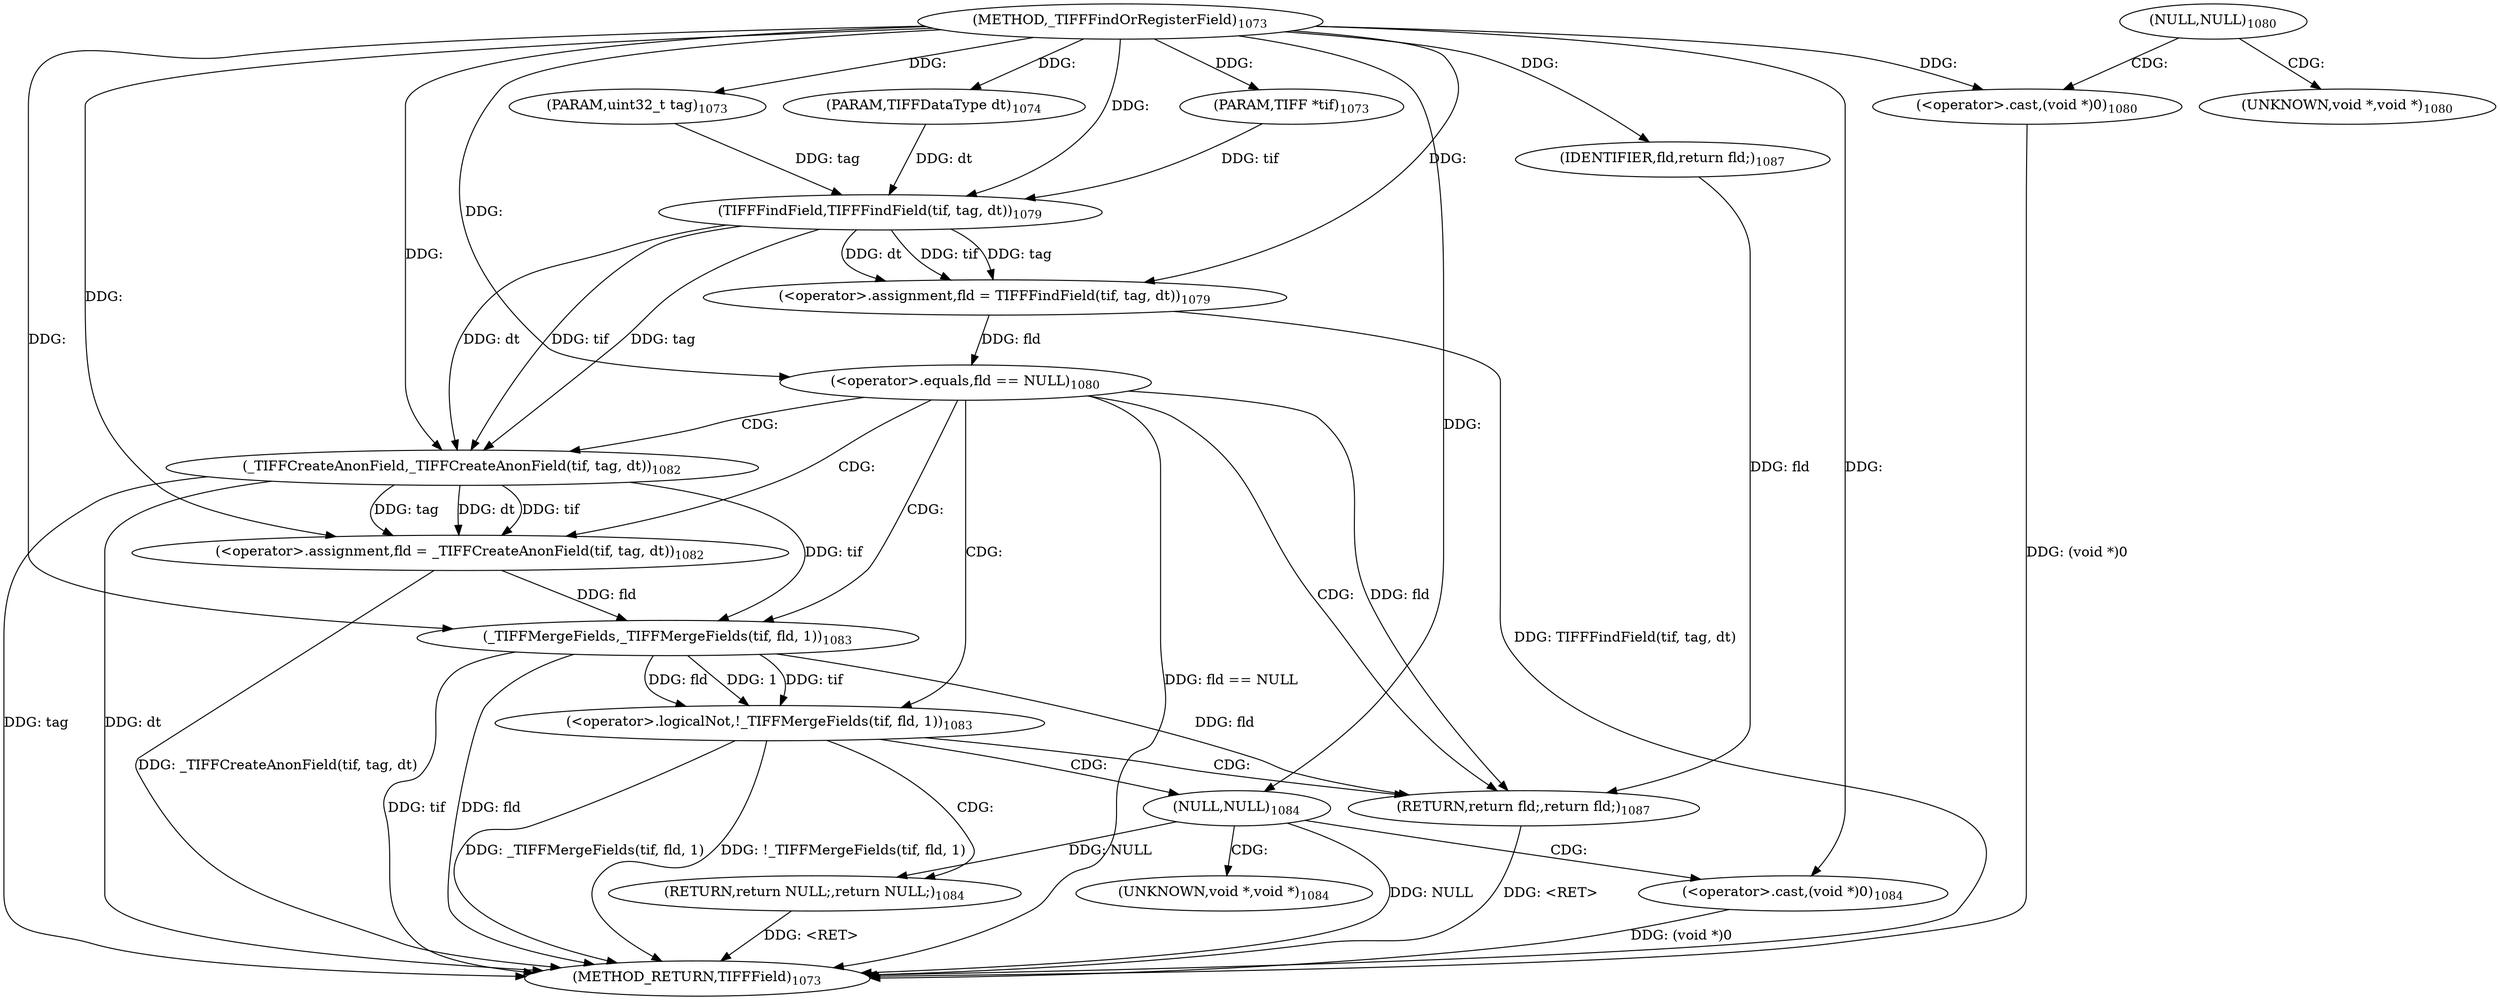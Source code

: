 digraph "_TIFFFindOrRegisterField" {  
"27742" [label = <(METHOD,_TIFFFindOrRegisterField)<SUB>1073</SUB>> ]
"27784" [label = <(METHOD_RETURN,TIFFField)<SUB>1073</SUB>> ]
"27743" [label = <(PARAM,TIFF *tif)<SUB>1073</SUB>> ]
"27744" [label = <(PARAM,uint32_t tag)<SUB>1073</SUB>> ]
"27745" [label = <(PARAM,TIFFDataType dt)<SUB>1074</SUB>> ]
"27748" [label = <(&lt;operator&gt;.assignment,fld = TIFFFindField(tif, tag, dt))<SUB>1079</SUB>> ]
"27782" [label = <(RETURN,return fld;,return fld;)<SUB>1087</SUB>> ]
"27755" [label = <(&lt;operator&gt;.equals,fld == NULL)<SUB>1080</SUB>> ]
"27783" [label = <(IDENTIFIER,fld,return fld;)<SUB>1087</SUB>> ]
"27750" [label = <(TIFFFindField,TIFFFindField(tif, tag, dt))<SUB>1079</SUB>> ]
"27763" [label = <(&lt;operator&gt;.assignment,fld = _TIFFCreateAnonField(tif, tag, dt))<SUB>1082</SUB>> ]
"27770" [label = <(&lt;operator&gt;.logicalNot,!_TIFFMergeFields(tif, fld, 1))<SUB>1083</SUB>> ]
"27759" [label = <(&lt;operator&gt;.cast,(void *)0)<SUB>1080</SUB>> ]
"27765" [label = <(_TIFFCreateAnonField,_TIFFCreateAnonField(tif, tag, dt))<SUB>1082</SUB>> ]
"27776" [label = <(RETURN,return NULL;,return NULL;)<SUB>1084</SUB>> ]
"27771" [label = <(_TIFFMergeFields,_TIFFMergeFields(tif, fld, 1))<SUB>1083</SUB>> ]
"27777" [label = <(NULL,NULL)<SUB>1084</SUB>> ]
"27779" [label = <(&lt;operator&gt;.cast,(void *)0)<SUB>1084</SUB>> ]
"27757" [label = <(NULL,NULL)<SUB>1080</SUB>> ]
"27760" [label = <(UNKNOWN,void *,void *)<SUB>1080</SUB>> ]
"27780" [label = <(UNKNOWN,void *,void *)<SUB>1084</SUB>> ]
  "27782" -> "27784"  [ label = "DDG: &lt;RET&gt;"] 
  "27776" -> "27784"  [ label = "DDG: &lt;RET&gt;"] 
  "27748" -> "27784"  [ label = "DDG: TIFFFindField(tif, tag, dt)"] 
  "27759" -> "27784"  [ label = "DDG: (void *)0"] 
  "27755" -> "27784"  [ label = "DDG: fld == NULL"] 
  "27765" -> "27784"  [ label = "DDG: tag"] 
  "27765" -> "27784"  [ label = "DDG: dt"] 
  "27763" -> "27784"  [ label = "DDG: _TIFFCreateAnonField(tif, tag, dt)"] 
  "27771" -> "27784"  [ label = "DDG: tif"] 
  "27771" -> "27784"  [ label = "DDG: fld"] 
  "27770" -> "27784"  [ label = "DDG: _TIFFMergeFields(tif, fld, 1)"] 
  "27770" -> "27784"  [ label = "DDG: !_TIFFMergeFields(tif, fld, 1)"] 
  "27777" -> "27784"  [ label = "DDG: NULL"] 
  "27779" -> "27784"  [ label = "DDG: (void *)0"] 
  "27742" -> "27743"  [ label = "DDG: "] 
  "27742" -> "27744"  [ label = "DDG: "] 
  "27742" -> "27745"  [ label = "DDG: "] 
  "27750" -> "27748"  [ label = "DDG: tif"] 
  "27750" -> "27748"  [ label = "DDG: tag"] 
  "27750" -> "27748"  [ label = "DDG: dt"] 
  "27783" -> "27782"  [ label = "DDG: fld"] 
  "27771" -> "27782"  [ label = "DDG: fld"] 
  "27755" -> "27782"  [ label = "DDG: fld"] 
  "27742" -> "27748"  [ label = "DDG: "] 
  "27742" -> "27783"  [ label = "DDG: "] 
  "27743" -> "27750"  [ label = "DDG: tif"] 
  "27742" -> "27750"  [ label = "DDG: "] 
  "27744" -> "27750"  [ label = "DDG: tag"] 
  "27745" -> "27750"  [ label = "DDG: dt"] 
  "27748" -> "27755"  [ label = "DDG: fld"] 
  "27742" -> "27755"  [ label = "DDG: "] 
  "27765" -> "27763"  [ label = "DDG: tif"] 
  "27765" -> "27763"  [ label = "DDG: tag"] 
  "27765" -> "27763"  [ label = "DDG: dt"] 
  "27742" -> "27763"  [ label = "DDG: "] 
  "27742" -> "27759"  [ label = "DDG: "] 
  "27750" -> "27765"  [ label = "DDG: tif"] 
  "27742" -> "27765"  [ label = "DDG: "] 
  "27750" -> "27765"  [ label = "DDG: tag"] 
  "27750" -> "27765"  [ label = "DDG: dt"] 
  "27771" -> "27770"  [ label = "DDG: tif"] 
  "27771" -> "27770"  [ label = "DDG: fld"] 
  "27771" -> "27770"  [ label = "DDG: 1"] 
  "27777" -> "27776"  [ label = "DDG: NULL"] 
  "27765" -> "27771"  [ label = "DDG: tif"] 
  "27742" -> "27771"  [ label = "DDG: "] 
  "27763" -> "27771"  [ label = "DDG: fld"] 
  "27742" -> "27777"  [ label = "DDG: "] 
  "27742" -> "27779"  [ label = "DDG: "] 
  "27755" -> "27765"  [ label = "CDG: "] 
  "27755" -> "27771"  [ label = "CDG: "] 
  "27755" -> "27763"  [ label = "CDG: "] 
  "27755" -> "27782"  [ label = "CDG: "] 
  "27755" -> "27770"  [ label = "CDG: "] 
  "27757" -> "27759"  [ label = "CDG: "] 
  "27757" -> "27760"  [ label = "CDG: "] 
  "27770" -> "27777"  [ label = "CDG: "] 
  "27770" -> "27782"  [ label = "CDG: "] 
  "27770" -> "27776"  [ label = "CDG: "] 
  "27777" -> "27779"  [ label = "CDG: "] 
  "27777" -> "27780"  [ label = "CDG: "] 
}
